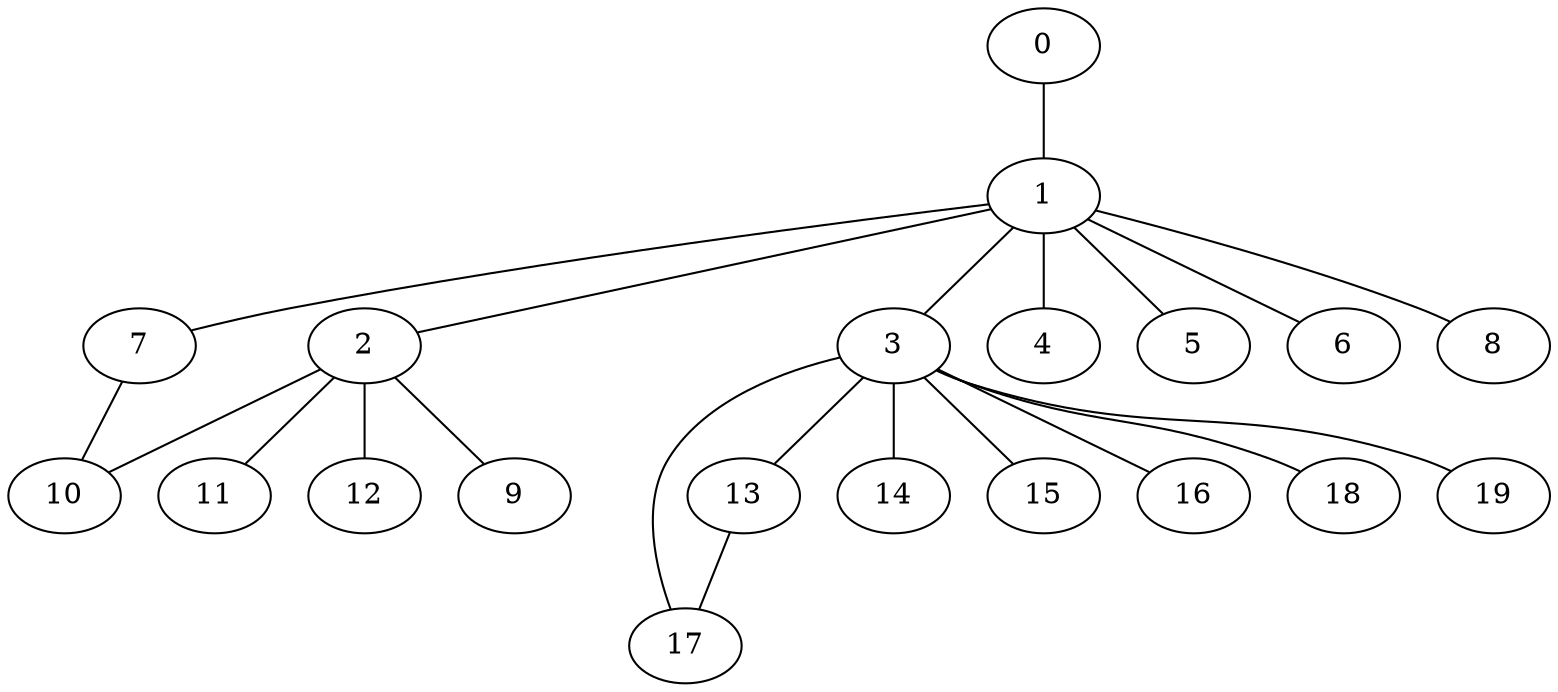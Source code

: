 
graph graphname {
    0 -- 1
1 -- 2
1 -- 3
1 -- 4
1 -- 5
1 -- 6
1 -- 7
1 -- 8
2 -- 10
2 -- 11
2 -- 12
2 -- 9
3 -- 13
3 -- 14
3 -- 15
3 -- 16
3 -- 17
3 -- 18
3 -- 19
7 -- 10
13 -- 17

}
